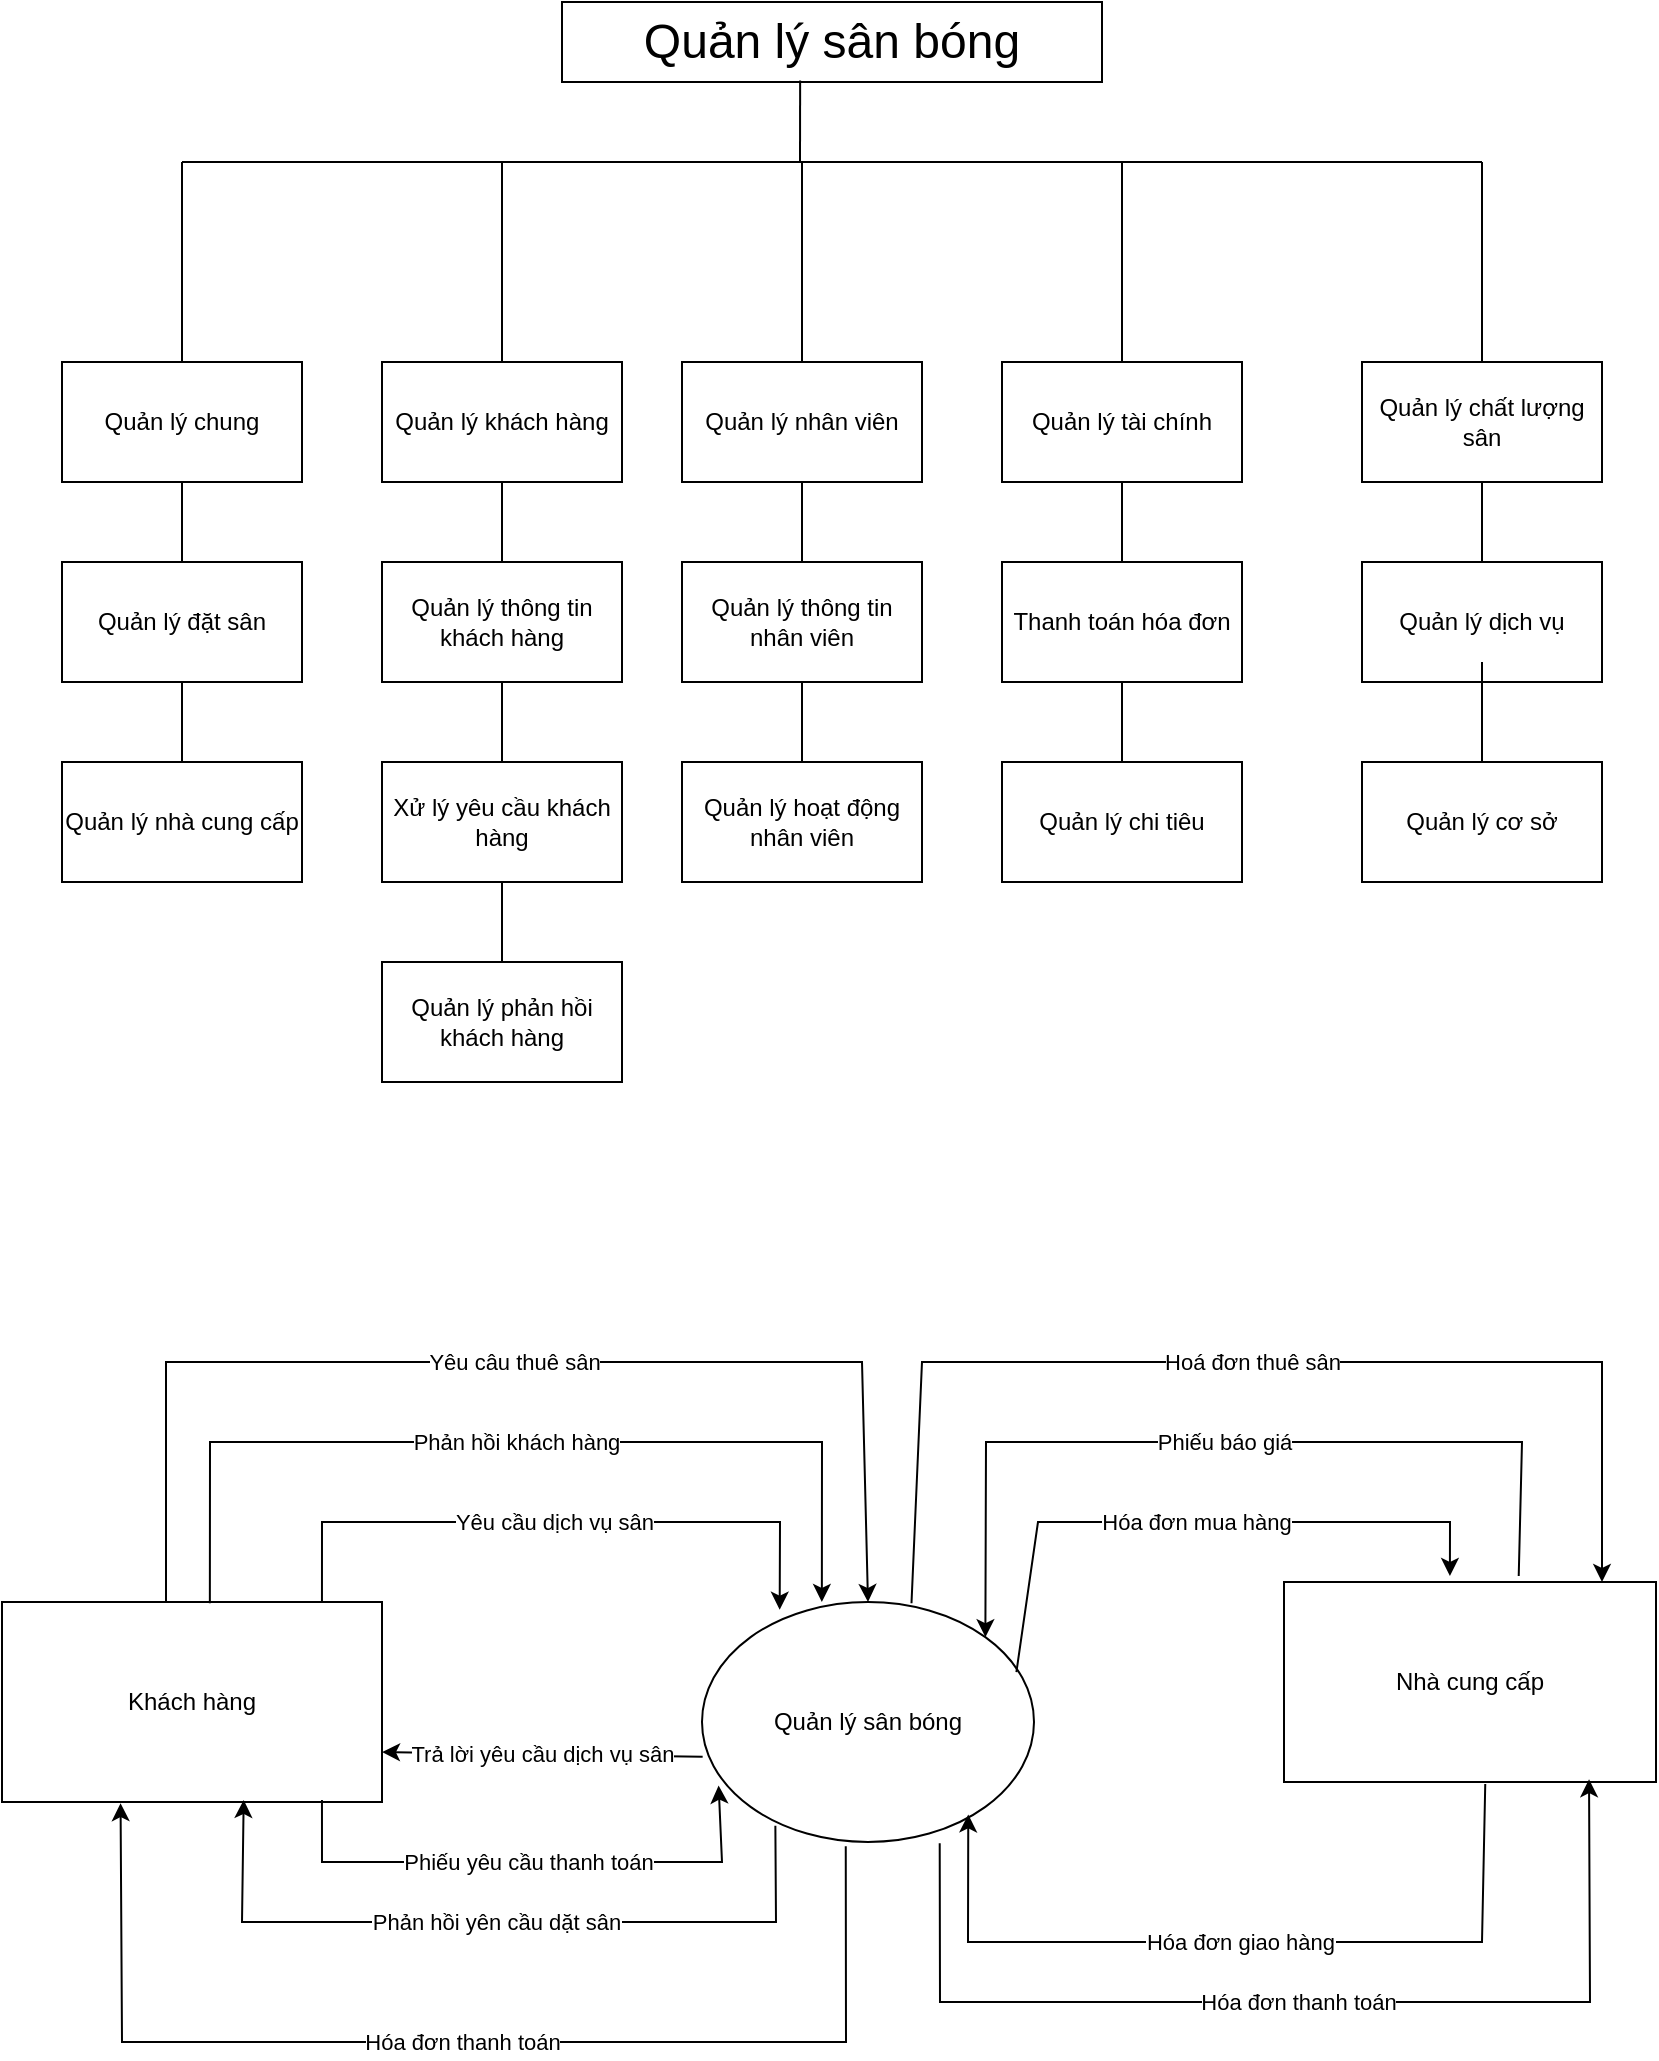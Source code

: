<mxfile version="22.1.2" type="device">
  <diagram name="Trang-1" id="QBY6U-QuMxyAhen_JprV">
    <mxGraphModel dx="1036" dy="606" grid="0" gridSize="10" guides="1" tooltips="1" connect="1" arrows="1" fold="1" page="1" pageScale="1" pageWidth="827" pageHeight="1169" math="0" shadow="0">
      <root>
        <mxCell id="0" />
        <mxCell id="1" parent="0" />
        <mxCell id="EKhqU0VaLZhSVrZGLdmB-1" value="&lt;font style=&quot;font-size: 24px;&quot;&gt;Quản lý sân bóng&lt;/font&gt;" style="rounded=0;whiteSpace=wrap;html=1;" parent="1" vertex="1">
          <mxGeometry x="280" y="20" width="270" height="40" as="geometry" />
        </mxCell>
        <mxCell id="EKhqU0VaLZhSVrZGLdmB-2" value="Quản lý chung" style="rounded=0;whiteSpace=wrap;html=1;" parent="1" vertex="1">
          <mxGeometry x="30" y="200" width="120" height="60" as="geometry" />
        </mxCell>
        <mxCell id="EKhqU0VaLZhSVrZGLdmB-3" value="Quản lý tài chính&lt;br&gt;" style="rounded=0;whiteSpace=wrap;html=1;" parent="1" vertex="1">
          <mxGeometry x="500" y="200" width="120" height="60" as="geometry" />
        </mxCell>
        <mxCell id="EKhqU0VaLZhSVrZGLdmB-4" value="Quản lý chất lượng sân" style="rounded=0;whiteSpace=wrap;html=1;" parent="1" vertex="1">
          <mxGeometry x="680" y="200" width="120" height="60" as="geometry" />
        </mxCell>
        <mxCell id="EKhqU0VaLZhSVrZGLdmB-5" value="Quản lý khách hàng" style="rounded=0;whiteSpace=wrap;html=1;" parent="1" vertex="1">
          <mxGeometry x="190" y="200" width="120" height="60" as="geometry" />
        </mxCell>
        <mxCell id="EKhqU0VaLZhSVrZGLdmB-6" value="Quản lý đặt sân" style="rounded=0;whiteSpace=wrap;html=1;" parent="1" vertex="1">
          <mxGeometry x="30" y="300" width="120" height="60" as="geometry" />
        </mxCell>
        <mxCell id="EKhqU0VaLZhSVrZGLdmB-7" value="Quản lý thông tin khách hàng" style="rounded=0;whiteSpace=wrap;html=1;" parent="1" vertex="1">
          <mxGeometry x="190" y="300" width="120" height="60" as="geometry" />
        </mxCell>
        <mxCell id="EKhqU0VaLZhSVrZGLdmB-8" value="Quản lý cơ sở" style="rounded=0;whiteSpace=wrap;html=1;" parent="1" vertex="1">
          <mxGeometry x="680" y="400" width="120" height="60" as="geometry" />
        </mxCell>
        <mxCell id="EKhqU0VaLZhSVrZGLdmB-9" value="Quản lý dịch vụ" style="rounded=0;whiteSpace=wrap;html=1;" parent="1" vertex="1">
          <mxGeometry x="680" y="300" width="120" height="60" as="geometry" />
        </mxCell>
        <mxCell id="EKhqU0VaLZhSVrZGLdmB-10" value="Quản lý nhà cung cấp" style="rounded=0;whiteSpace=wrap;html=1;" parent="1" vertex="1">
          <mxGeometry x="30" y="400" width="120" height="60" as="geometry" />
        </mxCell>
        <mxCell id="EKhqU0VaLZhSVrZGLdmB-11" value="Thanh toán hóa đơn" style="rounded=0;whiteSpace=wrap;html=1;" parent="1" vertex="1">
          <mxGeometry x="500" y="300" width="120" height="60" as="geometry" />
        </mxCell>
        <mxCell id="EKhqU0VaLZhSVrZGLdmB-12" value="Xử lý yêu cầu khách hàng" style="rounded=0;whiteSpace=wrap;html=1;" parent="1" vertex="1">
          <mxGeometry x="190" y="400" width="120" height="60" as="geometry" />
        </mxCell>
        <mxCell id="EKhqU0VaLZhSVrZGLdmB-21" value="" style="endArrow=none;html=1;rounded=0;entryX=0.441;entryY=0.982;entryDx=0;entryDy=0;entryPerimeter=0;" parent="1" target="EKhqU0VaLZhSVrZGLdmB-1" edge="1">
          <mxGeometry width="50" height="50" relative="1" as="geometry">
            <mxPoint x="399" y="100" as="sourcePoint" />
            <mxPoint x="440" y="290" as="targetPoint" />
            <Array as="points" />
          </mxGeometry>
        </mxCell>
        <mxCell id="EKhqU0VaLZhSVrZGLdmB-22" value="" style="endArrow=none;html=1;rounded=0;" parent="1" edge="1">
          <mxGeometry width="50" height="50" relative="1" as="geometry">
            <mxPoint x="90" y="100" as="sourcePoint" />
            <mxPoint x="740" y="100" as="targetPoint" />
            <Array as="points" />
          </mxGeometry>
        </mxCell>
        <mxCell id="EKhqU0VaLZhSVrZGLdmB-23" value="" style="endArrow=none;html=1;rounded=0;exitX=0.5;exitY=0;exitDx=0;exitDy=0;" parent="1" source="EKhqU0VaLZhSVrZGLdmB-2" edge="1">
          <mxGeometry width="50" height="50" relative="1" as="geometry">
            <mxPoint x="110" y="190" as="sourcePoint" />
            <mxPoint x="90" y="100" as="targetPoint" />
          </mxGeometry>
        </mxCell>
        <mxCell id="EKhqU0VaLZhSVrZGLdmB-24" value="" style="endArrow=none;html=1;rounded=0;exitX=0.5;exitY=0;exitDx=0;exitDy=0;" parent="1" source="EKhqU0VaLZhSVrZGLdmB-5" edge="1">
          <mxGeometry width="50" height="50" relative="1" as="geometry">
            <mxPoint x="320" y="190" as="sourcePoint" />
            <mxPoint x="250" y="100" as="targetPoint" />
            <Array as="points" />
          </mxGeometry>
        </mxCell>
        <mxCell id="EKhqU0VaLZhSVrZGLdmB-25" value="" style="endArrow=none;html=1;rounded=0;exitX=0.5;exitY=0;exitDx=0;exitDy=0;" parent="1" source="EKhqU0VaLZhSVrZGLdmB-3" edge="1">
          <mxGeometry width="50" height="50" relative="1" as="geometry">
            <mxPoint x="500" y="150" as="sourcePoint" />
            <mxPoint x="560" y="100" as="targetPoint" />
          </mxGeometry>
        </mxCell>
        <mxCell id="EKhqU0VaLZhSVrZGLdmB-26" value="" style="endArrow=none;html=1;rounded=0;exitX=0.5;exitY=0;exitDx=0;exitDy=0;" parent="1" source="EKhqU0VaLZhSVrZGLdmB-4" edge="1">
          <mxGeometry width="50" height="50" relative="1" as="geometry">
            <mxPoint x="710" y="150" as="sourcePoint" />
            <mxPoint x="740" y="100" as="targetPoint" />
          </mxGeometry>
        </mxCell>
        <mxCell id="EKhqU0VaLZhSVrZGLdmB-27" value="" style="endArrow=none;html=1;rounded=0;exitX=0.5;exitY=0;exitDx=0;exitDy=0;entryX=0.5;entryY=1;entryDx=0;entryDy=0;" parent="1" source="EKhqU0VaLZhSVrZGLdmB-6" target="EKhqU0VaLZhSVrZGLdmB-2" edge="1">
          <mxGeometry width="50" height="50" relative="1" as="geometry">
            <mxPoint x="120" y="280" as="sourcePoint" />
            <mxPoint x="120" y="260" as="targetPoint" />
            <Array as="points" />
          </mxGeometry>
        </mxCell>
        <mxCell id="EKhqU0VaLZhSVrZGLdmB-28" value="" style="endArrow=none;html=1;rounded=0;exitX=0.5;exitY=0;exitDx=0;exitDy=0;entryX=0.5;entryY=1;entryDx=0;entryDy=0;" parent="1" source="EKhqU0VaLZhSVrZGLdmB-10" target="EKhqU0VaLZhSVrZGLdmB-6" edge="1">
          <mxGeometry width="50" height="50" relative="1" as="geometry">
            <mxPoint x="70" y="400" as="sourcePoint" />
            <mxPoint x="120" y="350" as="targetPoint" />
          </mxGeometry>
        </mxCell>
        <mxCell id="EKhqU0VaLZhSVrZGLdmB-29" value="Quản lý nhân viên" style="rounded=0;whiteSpace=wrap;html=1;" parent="1" vertex="1">
          <mxGeometry x="340" y="200" width="120" height="60" as="geometry" />
        </mxCell>
        <mxCell id="EKhqU0VaLZhSVrZGLdmB-30" value="Quản lý thông tin nhân viên" style="rounded=0;whiteSpace=wrap;html=1;" parent="1" vertex="1">
          <mxGeometry x="340" y="300" width="120" height="60" as="geometry" />
        </mxCell>
        <mxCell id="EKhqU0VaLZhSVrZGLdmB-31" value="" style="endArrow=none;html=1;rounded=0;exitX=0.5;exitY=0;exitDx=0;exitDy=0;" parent="1" source="EKhqU0VaLZhSVrZGLdmB-29" edge="1">
          <mxGeometry width="50" height="50" relative="1" as="geometry">
            <mxPoint x="400" y="190" as="sourcePoint" />
            <mxPoint x="400" y="100" as="targetPoint" />
          </mxGeometry>
        </mxCell>
        <mxCell id="EKhqU0VaLZhSVrZGLdmB-32" value="" style="endArrow=none;html=1;rounded=0;exitX=0.5;exitY=0;exitDx=0;exitDy=0;" parent="1" source="EKhqU0VaLZhSVrZGLdmB-7" edge="1">
          <mxGeometry width="50" height="50" relative="1" as="geometry">
            <mxPoint x="200" y="310" as="sourcePoint" />
            <mxPoint x="250" y="260" as="targetPoint" />
          </mxGeometry>
        </mxCell>
        <mxCell id="EKhqU0VaLZhSVrZGLdmB-33" value="" style="endArrow=none;html=1;rounded=0;exitX=0.5;exitY=0;exitDx=0;exitDy=0;" parent="1" source="EKhqU0VaLZhSVrZGLdmB-12" edge="1">
          <mxGeometry width="50" height="50" relative="1" as="geometry">
            <mxPoint x="200" y="410" as="sourcePoint" />
            <mxPoint x="250" y="360" as="targetPoint" />
          </mxGeometry>
        </mxCell>
        <mxCell id="EKhqU0VaLZhSVrZGLdmB-34" value="" style="endArrow=none;html=1;rounded=0;exitX=0.5;exitY=0;exitDx=0;exitDy=0;" parent="1" source="EKhqU0VaLZhSVrZGLdmB-30" edge="1">
          <mxGeometry width="50" height="50" relative="1" as="geometry">
            <mxPoint x="350" y="310" as="sourcePoint" />
            <mxPoint x="400" y="260" as="targetPoint" />
          </mxGeometry>
        </mxCell>
        <mxCell id="EKhqU0VaLZhSVrZGLdmB-35" value="" style="endArrow=none;html=1;rounded=0;exitX=0.5;exitY=0;exitDx=0;exitDy=0;" parent="1" source="EKhqU0VaLZhSVrZGLdmB-11" edge="1">
          <mxGeometry width="50" height="50" relative="1" as="geometry">
            <mxPoint x="510" y="310" as="sourcePoint" />
            <mxPoint x="560" y="260" as="targetPoint" />
          </mxGeometry>
        </mxCell>
        <mxCell id="EKhqU0VaLZhSVrZGLdmB-36" value="" style="endArrow=none;html=1;rounded=0;exitX=0.5;exitY=0;exitDx=0;exitDy=0;" parent="1" source="EKhqU0VaLZhSVrZGLdmB-9" target="EKhqU0VaLZhSVrZGLdmB-4" edge="1">
          <mxGeometry width="50" height="50" relative="1" as="geometry">
            <mxPoint x="700" y="310" as="sourcePoint" />
            <mxPoint x="750" y="260" as="targetPoint" />
          </mxGeometry>
        </mxCell>
        <mxCell id="EKhqU0VaLZhSVrZGLdmB-37" value="" style="endArrow=none;html=1;rounded=0;exitX=0.5;exitY=0;exitDx=0;exitDy=0;" parent="1" source="EKhqU0VaLZhSVrZGLdmB-8" edge="1">
          <mxGeometry width="50" height="50" relative="1" as="geometry">
            <mxPoint x="690" y="400" as="sourcePoint" />
            <mxPoint x="740" y="350" as="targetPoint" />
          </mxGeometry>
        </mxCell>
        <mxCell id="EKhqU0VaLZhSVrZGLdmB-38" value="Quản lý chi tiêu" style="rounded=0;whiteSpace=wrap;html=1;" parent="1" vertex="1">
          <mxGeometry x="500" y="400" width="120" height="60" as="geometry" />
        </mxCell>
        <mxCell id="EKhqU0VaLZhSVrZGLdmB-40" value="Quản lý sân bóng" style="ellipse;whiteSpace=wrap;html=1;" parent="1" vertex="1">
          <mxGeometry x="350" y="820" width="166" height="120" as="geometry" />
        </mxCell>
        <mxCell id="EKhqU0VaLZhSVrZGLdmB-41" value="Khách hàng" style="rounded=0;whiteSpace=wrap;html=1;" parent="1" vertex="1">
          <mxGeometry y="820" width="190" height="100" as="geometry" />
        </mxCell>
        <mxCell id="EKhqU0VaLZhSVrZGLdmB-42" value="Nhà cung cấp" style="rounded=0;whiteSpace=wrap;html=1;" parent="1" vertex="1">
          <mxGeometry x="641" y="810" width="186" height="100" as="geometry" />
        </mxCell>
        <mxCell id="EKhqU0VaLZhSVrZGLdmB-47" value="Yêu câu thuê sân" style="endArrow=classic;html=1;rounded=0;entryX=0.5;entryY=0;entryDx=0;entryDy=0;" parent="1" target="EKhqU0VaLZhSVrZGLdmB-40" edge="1">
          <mxGeometry width="50" height="50" relative="1" as="geometry">
            <mxPoint x="82" y="820" as="sourcePoint" />
            <mxPoint x="430" y="810" as="targetPoint" />
            <Array as="points">
              <mxPoint x="82" y="700" />
              <mxPoint x="430" y="700" />
            </Array>
          </mxGeometry>
        </mxCell>
        <mxCell id="EKhqU0VaLZhSVrZGLdmB-48" value="Phản hồi yên cầu dặt sân" style="endArrow=classic;html=1;rounded=0;exitX=0.221;exitY=0.932;exitDx=0;exitDy=0;exitPerimeter=0;entryX=0.636;entryY=0.99;entryDx=0;entryDy=0;entryPerimeter=0;" parent="1" source="EKhqU0VaLZhSVrZGLdmB-40" target="EKhqU0VaLZhSVrZGLdmB-41" edge="1">
          <mxGeometry width="50" height="50" relative="1" as="geometry">
            <mxPoint x="442" y="980" as="sourcePoint" />
            <mxPoint x="202" y="920" as="targetPoint" />
            <Array as="points">
              <mxPoint x="387" y="980" />
              <mxPoint x="292" y="980" />
              <mxPoint x="120" y="980" />
            </Array>
          </mxGeometry>
        </mxCell>
        <mxCell id="EKhqU0VaLZhSVrZGLdmB-49" value="Hóa đơn thanh toán" style="endArrow=classic;html=1;rounded=0;exitX=0.433;exitY=1.018;exitDx=0;exitDy=0;exitPerimeter=0;entryX=0.312;entryY=1.006;entryDx=0;entryDy=0;entryPerimeter=0;" parent="1" source="EKhqU0VaLZhSVrZGLdmB-40" target="EKhqU0VaLZhSVrZGLdmB-41" edge="1">
          <mxGeometry width="50" height="50" relative="1" as="geometry">
            <mxPoint x="402" y="1030" as="sourcePoint" />
            <mxPoint x="172" y="920" as="targetPoint" />
            <Array as="points">
              <mxPoint x="422" y="1040" />
              <mxPoint x="60" y="1040" />
            </Array>
          </mxGeometry>
        </mxCell>
        <mxCell id="EKhqU0VaLZhSVrZGLdmB-50" value="Phản hồi khách hàng" style="endArrow=classic;html=1;rounded=0;entryX=0.361;entryY=0;entryDx=0;entryDy=0;entryPerimeter=0;exitX=0.547;exitY=0.006;exitDx=0;exitDy=0;exitPerimeter=0;" parent="1" source="EKhqU0VaLZhSVrZGLdmB-41" target="EKhqU0VaLZhSVrZGLdmB-40" edge="1">
          <mxGeometry width="50" height="50" relative="1" as="geometry">
            <mxPoint x="192" y="820" as="sourcePoint" />
            <mxPoint x="242" y="770" as="targetPoint" />
            <Array as="points">
              <mxPoint x="104" y="740" />
              <mxPoint x="310" y="740" />
              <mxPoint x="410" y="740" />
            </Array>
          </mxGeometry>
        </mxCell>
        <mxCell id="EKhqU0VaLZhSVrZGLdmB-51" value="Hoá đơn thuê sân" style="endArrow=classic;html=1;rounded=0;exitX=0.631;exitY=0.005;exitDx=0;exitDy=0;exitPerimeter=0;" parent="1" source="EKhqU0VaLZhSVrZGLdmB-40" edge="1">
          <mxGeometry width="50" height="50" relative="1" as="geometry">
            <mxPoint x="452" y="830" as="sourcePoint" />
            <mxPoint x="800" y="810" as="targetPoint" />
            <Array as="points">
              <mxPoint x="460" y="700" />
              <mxPoint x="572" y="700" />
              <mxPoint x="800" y="700" />
            </Array>
          </mxGeometry>
        </mxCell>
        <mxCell id="EKhqU0VaLZhSVrZGLdmB-53" value="Phiếu báo giá" style="endArrow=classic;html=1;rounded=0;entryX=1;entryY=0;entryDx=0;entryDy=0;exitX=0.631;exitY=-0.03;exitDx=0;exitDy=0;exitPerimeter=0;" parent="1" source="EKhqU0VaLZhSVrZGLdmB-42" target="EKhqU0VaLZhSVrZGLdmB-40" edge="1">
          <mxGeometry width="50" height="50" relative="1" as="geometry">
            <mxPoint x="750" y="800" as="sourcePoint" />
            <mxPoint x="592" y="765" as="targetPoint" />
            <Array as="points">
              <mxPoint x="760" y="740" />
              <mxPoint x="492" y="740" />
            </Array>
          </mxGeometry>
        </mxCell>
        <mxCell id="EKhqU0VaLZhSVrZGLdmB-56" value="Hóa đơn thanh toán" style="endArrow=classic;html=1;rounded=0;exitX=0.716;exitY=1.005;exitDx=0;exitDy=0;exitPerimeter=0;entryX=0.82;entryY=0.986;entryDx=0;entryDy=0;entryPerimeter=0;" parent="1" source="EKhqU0VaLZhSVrZGLdmB-40" target="EKhqU0VaLZhSVrZGLdmB-42" edge="1">
          <mxGeometry width="50" height="50" relative="1" as="geometry">
            <mxPoint x="642" y="970" as="sourcePoint" />
            <mxPoint x="692" y="920" as="targetPoint" />
            <Array as="points">
              <mxPoint x="469" y="1020" />
              <mxPoint x="562" y="1020" />
              <mxPoint x="794" y="1020" />
            </Array>
          </mxGeometry>
        </mxCell>
        <mxCell id="-b7z-Soh7Xjd6beOd_jZ-1" value="Yêu cầu dịch vụ sân" style="endArrow=classic;html=1;rounded=0;entryX=0.234;entryY=0.032;entryDx=0;entryDy=0;entryPerimeter=0;exitX=0.842;exitY=0;exitDx=0;exitDy=0;exitPerimeter=0;" parent="1" source="EKhqU0VaLZhSVrZGLdmB-41" target="EKhqU0VaLZhSVrZGLdmB-40" edge="1">
          <mxGeometry width="50" height="50" relative="1" as="geometry">
            <mxPoint x="150" y="790" as="sourcePoint" />
            <mxPoint x="342.91" y="791.774" as="targetPoint" />
            <Array as="points">
              <mxPoint x="160" y="780" />
              <mxPoint x="310" y="780" />
              <mxPoint x="389" y="780" />
            </Array>
          </mxGeometry>
        </mxCell>
        <mxCell id="-b7z-Soh7Xjd6beOd_jZ-2" value="Phiếu yêu cầu thanh toán" style="endArrow=classic;html=1;rounded=0;exitX=0.842;exitY=0.99;exitDx=0;exitDy=0;exitPerimeter=0;entryX=0.05;entryY=0.765;entryDx=0;entryDy=0;entryPerimeter=0;" parent="1" source="EKhqU0VaLZhSVrZGLdmB-41" target="EKhqU0VaLZhSVrZGLdmB-40" edge="1">
          <mxGeometry width="50" height="50" relative="1" as="geometry">
            <mxPoint x="274.5" y="940" as="sourcePoint" />
            <mxPoint x="324.5" y="890" as="targetPoint" />
            <Array as="points">
              <mxPoint x="160" y="950" />
              <mxPoint x="240" y="950" />
              <mxPoint x="330" y="950" />
              <mxPoint x="360" y="950" />
            </Array>
          </mxGeometry>
        </mxCell>
        <mxCell id="-b7z-Soh7Xjd6beOd_jZ-3" value="Trả lời yêu cầu dịch vụ sân" style="endArrow=classic;html=1;rounded=0;entryX=1;entryY=0.75;entryDx=0;entryDy=0;exitX=0.002;exitY=0.645;exitDx=0;exitDy=0;exitPerimeter=0;" parent="1" source="EKhqU0VaLZhSVrZGLdmB-40" target="EKhqU0VaLZhSVrZGLdmB-41" edge="1">
          <mxGeometry width="50" height="50" relative="1" as="geometry">
            <mxPoint x="320" y="895" as="sourcePoint" />
            <mxPoint x="290" y="860" as="targetPoint" />
          </mxGeometry>
        </mxCell>
        <mxCell id="-b7z-Soh7Xjd6beOd_jZ-6" value="Hóa đơn mua hàng" style="endArrow=classic;html=1;rounded=0;exitX=0.947;exitY=0.292;exitDx=0;exitDy=0;exitPerimeter=0;entryX=0.446;entryY=-0.03;entryDx=0;entryDy=0;entryPerimeter=0;" parent="1" source="EKhqU0VaLZhSVrZGLdmB-40" target="EKhqU0VaLZhSVrZGLdmB-42" edge="1">
          <mxGeometry width="50" height="50" relative="1" as="geometry">
            <mxPoint x="520" y="800" as="sourcePoint" />
            <mxPoint x="720" y="800" as="targetPoint" />
            <Array as="points">
              <mxPoint x="518" y="780" />
              <mxPoint x="620" y="780" />
              <mxPoint x="724" y="780" />
            </Array>
          </mxGeometry>
        </mxCell>
        <mxCell id="-b7z-Soh7Xjd6beOd_jZ-7" value="Hóa đơn giao hàng" style="endArrow=classic;html=1;rounded=0;entryX=0.802;entryY=0.885;entryDx=0;entryDy=0;exitX=0.541;exitY=1.01;exitDx=0;exitDy=0;entryPerimeter=0;exitPerimeter=0;" parent="1" source="EKhqU0VaLZhSVrZGLdmB-42" target="EKhqU0VaLZhSVrZGLdmB-40" edge="1">
          <mxGeometry width="50" height="50" relative="1" as="geometry">
            <mxPoint x="734" y="960" as="sourcePoint" />
            <mxPoint x="491.69" y="972.426" as="targetPoint" />
            <Array as="points">
              <mxPoint x="740" y="990" />
              <mxPoint x="483" y="990" />
            </Array>
          </mxGeometry>
        </mxCell>
        <mxCell id="-b7z-Soh7Xjd6beOd_jZ-8" value="Quản lý hoạt động nhân viên" style="rounded=0;whiteSpace=wrap;html=1;" parent="1" vertex="1">
          <mxGeometry x="340" y="400" width="120" height="60" as="geometry" />
        </mxCell>
        <mxCell id="-b7z-Soh7Xjd6beOd_jZ-9" value="" style="endArrow=none;html=1;rounded=0;exitX=0.5;exitY=0;exitDx=0;exitDy=0;" parent="1" source="-b7z-Soh7Xjd6beOd_jZ-8" edge="1">
          <mxGeometry width="50" height="50" relative="1" as="geometry">
            <mxPoint x="350" y="410" as="sourcePoint" />
            <mxPoint x="400" y="360" as="targetPoint" />
          </mxGeometry>
        </mxCell>
        <mxCell id="-b7z-Soh7Xjd6beOd_jZ-12" value="" style="endArrow=none;html=1;rounded=0;exitX=0.5;exitY=0;exitDx=0;exitDy=0;" parent="1" source="EKhqU0VaLZhSVrZGLdmB-38" edge="1">
          <mxGeometry width="50" height="50" relative="1" as="geometry">
            <mxPoint x="510" y="410" as="sourcePoint" />
            <mxPoint x="560" y="360" as="targetPoint" />
          </mxGeometry>
        </mxCell>
        <mxCell id="-b7z-Soh7Xjd6beOd_jZ-13" value="Quản lý phản hồi khách hàng" style="rounded=0;whiteSpace=wrap;html=1;" parent="1" vertex="1">
          <mxGeometry x="190" y="500" width="120" height="60" as="geometry" />
        </mxCell>
        <mxCell id="-b7z-Soh7Xjd6beOd_jZ-15" value="" style="endArrow=none;html=1;rounded=0;exitX=0.5;exitY=0;exitDx=0;exitDy=0;" parent="1" source="-b7z-Soh7Xjd6beOd_jZ-13" edge="1">
          <mxGeometry width="50" height="50" relative="1" as="geometry">
            <mxPoint x="200" y="510" as="sourcePoint" />
            <mxPoint x="250" y="460" as="targetPoint" />
          </mxGeometry>
        </mxCell>
      </root>
    </mxGraphModel>
  </diagram>
</mxfile>
